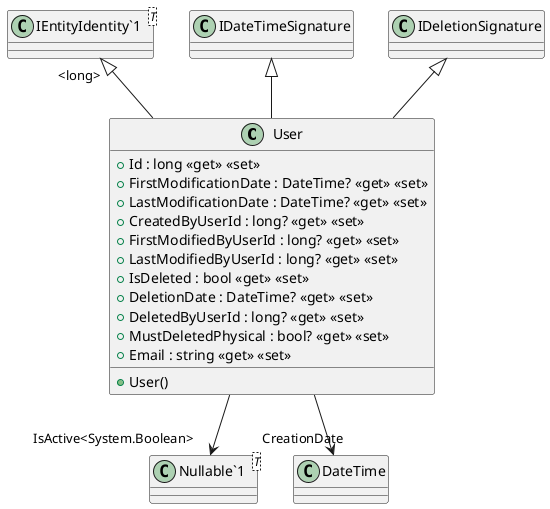 @startuml
class User {
    + User()
    + Id : long <<get>> <<set>>
    + FirstModificationDate : DateTime? <<get>> <<set>>
    + LastModificationDate : DateTime? <<get>> <<set>>
    + CreatedByUserId : long? <<get>> <<set>>
    + FirstModifiedByUserId : long? <<get>> <<set>>
    + LastModifiedByUserId : long? <<get>> <<set>>
    + IsDeleted : bool <<get>> <<set>>
    + DeletionDate : DateTime? <<get>> <<set>>
    + DeletedByUserId : long? <<get>> <<set>>
    + MustDeletedPhysical : bool? <<get>> <<set>>
    + Email : string <<get>> <<set>>
}
class "IEntityIdentity`1"<T> {
}
class "Nullable`1"<T> {
}
"IEntityIdentity`1" "<long>" <|-- User
IDateTimeSignature <|-- User
IDeletionSignature <|-- User
User --> "CreationDate" DateTime
User --> "IsActive<System.Boolean>" "Nullable`1"
@enduml
